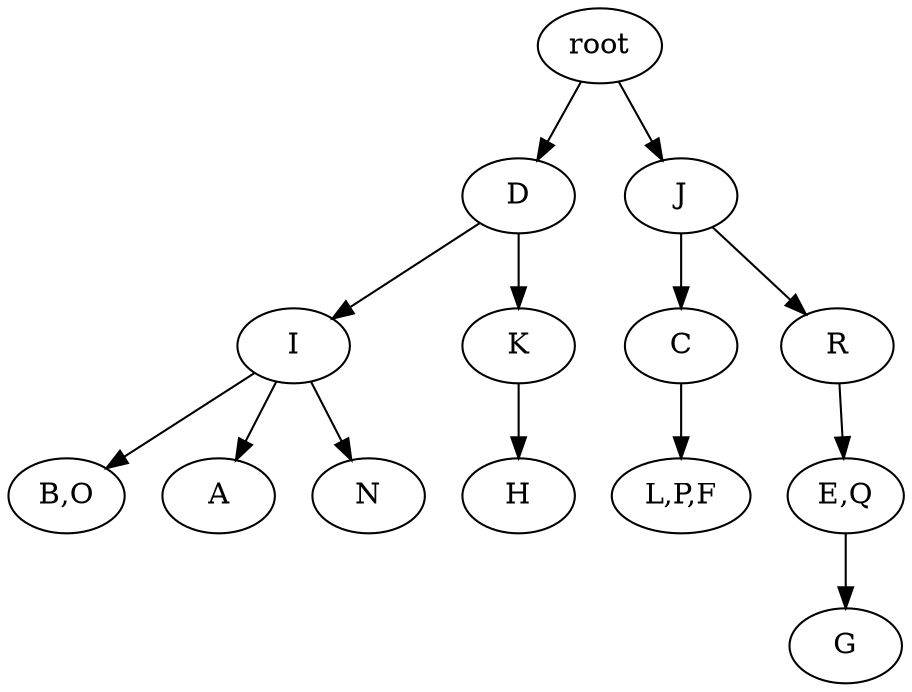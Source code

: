 strict digraph G {
	graph [name=G];
	0	 [label=root];
	7	 [label=D];
	0 -> 7;
	1	 [label=J];
	0 -> 1;
	9	 [label=I];
	12	 [label="B,O"];
	9 -> 12;
	14	 [label=A];
	9 -> 14;
	13	 [label=N];
	9 -> 13;
	3	 [label=C];
	6	 [label="L,P,F"];
	3 -> 6;
	7 -> 9;
	10	 [label=K];
	7 -> 10;
	5	 [label="E,Q"];
	4	 [label=G];
	5 -> 4;
	2	 [label=R];
	2 -> 5;
	11	 [label=H];
	1 -> 3;
	1 -> 2;
	10 -> 11;
}
